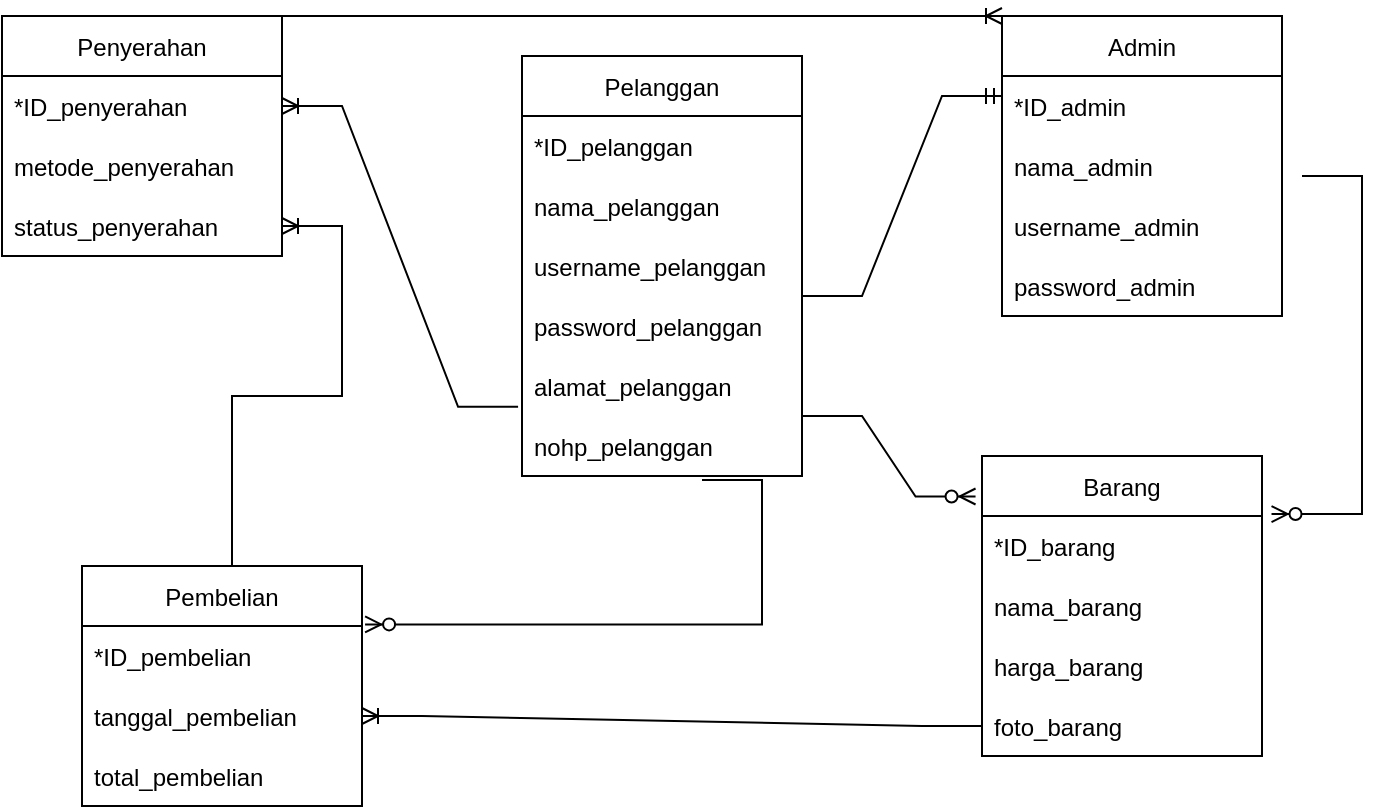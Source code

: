 <mxfile version="17.1.1" type="github">
  <diagram id="IwebgvNAVu5qpsoz3bZH" name="Page-1">
    <mxGraphModel dx="976" dy="587" grid="1" gridSize="10" guides="1" tooltips="1" connect="1" arrows="1" fold="1" page="1" pageScale="1" pageWidth="827" pageHeight="1169" math="0" shadow="0">
      <root>
        <mxCell id="0" />
        <mxCell id="1" parent="0" />
        <mxCell id="Pw5TsFu_AuYeIr-zhndp-8" value="Admin" style="swimlane;fontStyle=0;childLayout=stackLayout;horizontal=1;startSize=30;horizontalStack=0;resizeParent=1;resizeParentMax=0;resizeLast=0;collapsible=1;marginBottom=0;" vertex="1" parent="1">
          <mxGeometry x="550" y="250" width="140" height="150" as="geometry" />
        </mxCell>
        <mxCell id="Pw5TsFu_AuYeIr-zhndp-9" value="*ID_admin" style="text;strokeColor=none;fillColor=none;align=left;verticalAlign=middle;spacingLeft=4;spacingRight=4;overflow=hidden;points=[[0,0.5],[1,0.5]];portConstraint=eastwest;rotatable=0;" vertex="1" parent="Pw5TsFu_AuYeIr-zhndp-8">
          <mxGeometry y="30" width="140" height="30" as="geometry" />
        </mxCell>
        <mxCell id="Pw5TsFu_AuYeIr-zhndp-10" value="nama_admin    " style="text;strokeColor=none;fillColor=none;align=left;verticalAlign=middle;spacingLeft=4;spacingRight=4;overflow=hidden;points=[[0,0.5],[1,0.5]];portConstraint=eastwest;rotatable=0;" vertex="1" parent="Pw5TsFu_AuYeIr-zhndp-8">
          <mxGeometry y="60" width="140" height="30" as="geometry" />
        </mxCell>
        <mxCell id="Pw5TsFu_AuYeIr-zhndp-11" value="username_admin" style="text;strokeColor=none;fillColor=none;align=left;verticalAlign=middle;spacingLeft=4;spacingRight=4;overflow=hidden;points=[[0,0.5],[1,0.5]];portConstraint=eastwest;rotatable=0;" vertex="1" parent="Pw5TsFu_AuYeIr-zhndp-8">
          <mxGeometry y="90" width="140" height="30" as="geometry" />
        </mxCell>
        <mxCell id="Pw5TsFu_AuYeIr-zhndp-13" value="password_admin" style="text;strokeColor=none;fillColor=none;align=left;verticalAlign=middle;spacingLeft=4;spacingRight=4;overflow=hidden;points=[[0,0.5],[1,0.5]];portConstraint=eastwest;rotatable=0;" vertex="1" parent="Pw5TsFu_AuYeIr-zhndp-8">
          <mxGeometry y="120" width="140" height="30" as="geometry" />
        </mxCell>
        <mxCell id="Pw5TsFu_AuYeIr-zhndp-14" value="Pelanggan" style="swimlane;fontStyle=0;childLayout=stackLayout;horizontal=1;startSize=30;horizontalStack=0;resizeParent=1;resizeParentMax=0;resizeLast=0;collapsible=1;marginBottom=0;" vertex="1" parent="1">
          <mxGeometry x="310" y="270" width="140" height="210" as="geometry" />
        </mxCell>
        <mxCell id="Pw5TsFu_AuYeIr-zhndp-15" value="*ID_pelanggan" style="text;strokeColor=none;fillColor=none;align=left;verticalAlign=middle;spacingLeft=4;spacingRight=4;overflow=hidden;points=[[0,0.5],[1,0.5]];portConstraint=eastwest;rotatable=0;" vertex="1" parent="Pw5TsFu_AuYeIr-zhndp-14">
          <mxGeometry y="30" width="140" height="30" as="geometry" />
        </mxCell>
        <mxCell id="Pw5TsFu_AuYeIr-zhndp-16" value="nama_pelanggan" style="text;strokeColor=none;fillColor=none;align=left;verticalAlign=middle;spacingLeft=4;spacingRight=4;overflow=hidden;points=[[0,0.5],[1,0.5]];portConstraint=eastwest;rotatable=0;" vertex="1" parent="Pw5TsFu_AuYeIr-zhndp-14">
          <mxGeometry y="60" width="140" height="30" as="geometry" />
        </mxCell>
        <mxCell id="Pw5TsFu_AuYeIr-zhndp-17" value="username_pelanggan" style="text;strokeColor=none;fillColor=none;align=left;verticalAlign=middle;spacingLeft=4;spacingRight=4;overflow=hidden;points=[[0,0.5],[1,0.5]];portConstraint=eastwest;rotatable=0;" vertex="1" parent="Pw5TsFu_AuYeIr-zhndp-14">
          <mxGeometry y="90" width="140" height="30" as="geometry" />
        </mxCell>
        <mxCell id="Pw5TsFu_AuYeIr-zhndp-18" value="password_pelanggan" style="text;strokeColor=none;fillColor=none;align=left;verticalAlign=middle;spacingLeft=4;spacingRight=4;overflow=hidden;points=[[0,0.5],[1,0.5]];portConstraint=eastwest;rotatable=0;" vertex="1" parent="Pw5TsFu_AuYeIr-zhndp-14">
          <mxGeometry y="120" width="140" height="30" as="geometry" />
        </mxCell>
        <mxCell id="Pw5TsFu_AuYeIr-zhndp-19" value="alamat_pelanggan" style="text;strokeColor=none;fillColor=none;align=left;verticalAlign=middle;spacingLeft=4;spacingRight=4;overflow=hidden;points=[[0,0.5],[1,0.5]];portConstraint=eastwest;rotatable=0;" vertex="1" parent="Pw5TsFu_AuYeIr-zhndp-14">
          <mxGeometry y="150" width="140" height="30" as="geometry" />
        </mxCell>
        <mxCell id="Pw5TsFu_AuYeIr-zhndp-20" value="nohp_pelanggan" style="text;strokeColor=none;fillColor=none;align=left;verticalAlign=middle;spacingLeft=4;spacingRight=4;overflow=hidden;points=[[0,0.5],[1,0.5]];portConstraint=eastwest;rotatable=0;" vertex="1" parent="Pw5TsFu_AuYeIr-zhndp-14">
          <mxGeometry y="180" width="140" height="30" as="geometry" />
        </mxCell>
        <mxCell id="Pw5TsFu_AuYeIr-zhndp-21" value="Barang" style="swimlane;fontStyle=0;childLayout=stackLayout;horizontal=1;startSize=30;horizontalStack=0;resizeParent=1;resizeParentMax=0;resizeLast=0;collapsible=1;marginBottom=0;" vertex="1" parent="1">
          <mxGeometry x="540" y="470" width="140" height="150" as="geometry" />
        </mxCell>
        <mxCell id="Pw5TsFu_AuYeIr-zhndp-22" value="*ID_barang" style="text;strokeColor=none;fillColor=none;align=left;verticalAlign=middle;spacingLeft=4;spacingRight=4;overflow=hidden;points=[[0,0.5],[1,0.5]];portConstraint=eastwest;rotatable=0;" vertex="1" parent="Pw5TsFu_AuYeIr-zhndp-21">
          <mxGeometry y="30" width="140" height="30" as="geometry" />
        </mxCell>
        <mxCell id="Pw5TsFu_AuYeIr-zhndp-23" value="nama_barang" style="text;strokeColor=none;fillColor=none;align=left;verticalAlign=middle;spacingLeft=4;spacingRight=4;overflow=hidden;points=[[0,0.5],[1,0.5]];portConstraint=eastwest;rotatable=0;" vertex="1" parent="Pw5TsFu_AuYeIr-zhndp-21">
          <mxGeometry y="60" width="140" height="30" as="geometry" />
        </mxCell>
        <mxCell id="Pw5TsFu_AuYeIr-zhndp-24" value="harga_barang" style="text;strokeColor=none;fillColor=none;align=left;verticalAlign=middle;spacingLeft=4;spacingRight=4;overflow=hidden;points=[[0,0.5],[1,0.5]];portConstraint=eastwest;rotatable=0;" vertex="1" parent="Pw5TsFu_AuYeIr-zhndp-21">
          <mxGeometry y="90" width="140" height="30" as="geometry" />
        </mxCell>
        <mxCell id="Pw5TsFu_AuYeIr-zhndp-25" value="foto_barang" style="text;strokeColor=none;fillColor=none;align=left;verticalAlign=middle;spacingLeft=4;spacingRight=4;overflow=hidden;points=[[0,0.5],[1,0.5]];portConstraint=eastwest;rotatable=0;" vertex="1" parent="Pw5TsFu_AuYeIr-zhndp-21">
          <mxGeometry y="120" width="140" height="30" as="geometry" />
        </mxCell>
        <mxCell id="Pw5TsFu_AuYeIr-zhndp-26" value="Pembelian" style="swimlane;fontStyle=0;childLayout=stackLayout;horizontal=1;startSize=30;horizontalStack=0;resizeParent=1;resizeParentMax=0;resizeLast=0;collapsible=1;marginBottom=0;" vertex="1" parent="1">
          <mxGeometry x="90" y="525" width="140" height="120" as="geometry" />
        </mxCell>
        <mxCell id="Pw5TsFu_AuYeIr-zhndp-27" value="*ID_pembelian" style="text;strokeColor=none;fillColor=none;align=left;verticalAlign=middle;spacingLeft=4;spacingRight=4;overflow=hidden;points=[[0,0.5],[1,0.5]];portConstraint=eastwest;rotatable=0;" vertex="1" parent="Pw5TsFu_AuYeIr-zhndp-26">
          <mxGeometry y="30" width="140" height="30" as="geometry" />
        </mxCell>
        <mxCell id="Pw5TsFu_AuYeIr-zhndp-28" value="tanggal_pembelian" style="text;strokeColor=none;fillColor=none;align=left;verticalAlign=middle;spacingLeft=4;spacingRight=4;overflow=hidden;points=[[0,0.5],[1,0.5]];portConstraint=eastwest;rotatable=0;" vertex="1" parent="Pw5TsFu_AuYeIr-zhndp-26">
          <mxGeometry y="60" width="140" height="30" as="geometry" />
        </mxCell>
        <mxCell id="Pw5TsFu_AuYeIr-zhndp-29" value="total_pembelian" style="text;strokeColor=none;fillColor=none;align=left;verticalAlign=middle;spacingLeft=4;spacingRight=4;overflow=hidden;points=[[0,0.5],[1,0.5]];portConstraint=eastwest;rotatable=0;" vertex="1" parent="Pw5TsFu_AuYeIr-zhndp-26">
          <mxGeometry y="90" width="140" height="30" as="geometry" />
        </mxCell>
        <mxCell id="Pw5TsFu_AuYeIr-zhndp-30" value="Penyerahan" style="swimlane;fontStyle=0;childLayout=stackLayout;horizontal=1;startSize=30;horizontalStack=0;resizeParent=1;resizeParentMax=0;resizeLast=0;collapsible=1;marginBottom=0;" vertex="1" parent="1">
          <mxGeometry x="50" y="250" width="140" height="120" as="geometry" />
        </mxCell>
        <mxCell id="Pw5TsFu_AuYeIr-zhndp-31" value="*ID_penyerahan" style="text;strokeColor=none;fillColor=none;align=left;verticalAlign=middle;spacingLeft=4;spacingRight=4;overflow=hidden;points=[[0,0.5],[1,0.5]];portConstraint=eastwest;rotatable=0;" vertex="1" parent="Pw5TsFu_AuYeIr-zhndp-30">
          <mxGeometry y="30" width="140" height="30" as="geometry" />
        </mxCell>
        <mxCell id="Pw5TsFu_AuYeIr-zhndp-32" value="metode_penyerahan" style="text;strokeColor=none;fillColor=none;align=left;verticalAlign=middle;spacingLeft=4;spacingRight=4;overflow=hidden;points=[[0,0.5],[1,0.5]];portConstraint=eastwest;rotatable=0;" vertex="1" parent="Pw5TsFu_AuYeIr-zhndp-30">
          <mxGeometry y="60" width="140" height="30" as="geometry" />
        </mxCell>
        <mxCell id="Pw5TsFu_AuYeIr-zhndp-33" value="status_penyerahan" style="text;strokeColor=none;fillColor=none;align=left;verticalAlign=middle;spacingLeft=4;spacingRight=4;overflow=hidden;points=[[0,0.5],[1,0.5]];portConstraint=eastwest;rotatable=0;" vertex="1" parent="Pw5TsFu_AuYeIr-zhndp-30">
          <mxGeometry y="90" width="140" height="30" as="geometry" />
        </mxCell>
        <mxCell id="Pw5TsFu_AuYeIr-zhndp-36" value="" style="edgeStyle=entityRelationEdgeStyle;fontSize=12;html=1;endArrow=ERmandOne;rounded=0;" edge="1" parent="1">
          <mxGeometry width="100" height="100" relative="1" as="geometry">
            <mxPoint x="450" y="390" as="sourcePoint" />
            <mxPoint x="550" y="290" as="targetPoint" />
          </mxGeometry>
        </mxCell>
        <mxCell id="Pw5TsFu_AuYeIr-zhndp-37" value="" style="edgeStyle=entityRelationEdgeStyle;fontSize=12;html=1;endArrow=ERzeroToMany;endFill=1;rounded=0;entryX=1.034;entryY=-0.033;entryDx=0;entryDy=0;entryPerimeter=0;" edge="1" parent="1" target="Pw5TsFu_AuYeIr-zhndp-22">
          <mxGeometry width="100" height="100" relative="1" as="geometry">
            <mxPoint x="700" y="330" as="sourcePoint" />
            <mxPoint x="844.76" y="409.01" as="targetPoint" />
          </mxGeometry>
        </mxCell>
        <mxCell id="Pw5TsFu_AuYeIr-zhndp-42" value="" style="edgeStyle=entityRelationEdgeStyle;fontSize=12;html=1;endArrow=ERzeroToMany;endFill=1;rounded=0;entryX=-0.023;entryY=0.135;entryDx=0;entryDy=0;exitX=1;exitY=0;exitDx=0;exitDy=0;exitPerimeter=0;entryPerimeter=0;" edge="1" parent="1" source="Pw5TsFu_AuYeIr-zhndp-20" target="Pw5TsFu_AuYeIr-zhndp-21">
          <mxGeometry width="100" height="100" relative="1" as="geometry">
            <mxPoint x="360" y="550" as="sourcePoint" />
            <mxPoint x="460" y="450" as="targetPoint" />
          </mxGeometry>
        </mxCell>
        <mxCell id="Pw5TsFu_AuYeIr-zhndp-43" value="" style="edgeStyle=entityRelationEdgeStyle;fontSize=12;html=1;endArrow=ERzeroToMany;endFill=1;rounded=0;entryX=1.011;entryY=-0.027;entryDx=0;entryDy=0;entryPerimeter=0;" edge="1" parent="1" target="Pw5TsFu_AuYeIr-zhndp-27">
          <mxGeometry width="100" height="100" relative="1" as="geometry">
            <mxPoint x="400" y="482" as="sourcePoint" />
            <mxPoint x="480" y="380" as="targetPoint" />
          </mxGeometry>
        </mxCell>
        <mxCell id="Pw5TsFu_AuYeIr-zhndp-44" value="" style="line;strokeWidth=1;rotatable=0;dashed=0;labelPosition=right;align=left;verticalAlign=middle;spacingTop=0;spacingLeft=6;points=[];portConstraint=eastwest;" vertex="1" parent="1">
          <mxGeometry x="690" y="330" width="10" as="geometry" />
        </mxCell>
        <mxCell id="Pw5TsFu_AuYeIr-zhndp-50" value="" style="edgeStyle=entityRelationEdgeStyle;fontSize=12;html=1;endArrow=ERoneToMany;rounded=0;entryX=1;entryY=0.5;entryDx=0;entryDy=0;exitX=0;exitY=0.5;exitDx=0;exitDy=0;" edge="1" parent="1" source="Pw5TsFu_AuYeIr-zhndp-25" target="Pw5TsFu_AuYeIr-zhndp-28">
          <mxGeometry width="100" height="100" relative="1" as="geometry">
            <mxPoint x="420" y="720" as="sourcePoint" />
            <mxPoint x="520" y="620" as="targetPoint" />
          </mxGeometry>
        </mxCell>
        <mxCell id="Pw5TsFu_AuYeIr-zhndp-51" value="" style="edgeStyle=entityRelationEdgeStyle;fontSize=12;html=1;endArrow=ERoneToMany;rounded=0;entryX=1;entryY=0.5;entryDx=0;entryDy=0;exitX=0.75;exitY=0;exitDx=0;exitDy=0;" edge="1" parent="1" source="Pw5TsFu_AuYeIr-zhndp-26" target="Pw5TsFu_AuYeIr-zhndp-33">
          <mxGeometry width="100" height="100" relative="1" as="geometry">
            <mxPoint x="310" y="620" as="sourcePoint" />
            <mxPoint x="410" y="520" as="targetPoint" />
          </mxGeometry>
        </mxCell>
        <mxCell id="Pw5TsFu_AuYeIr-zhndp-52" value="" style="edgeStyle=entityRelationEdgeStyle;fontSize=12;html=1;endArrow=ERoneToMany;rounded=0;entryX=1;entryY=0.5;entryDx=0;entryDy=0;exitX=-0.014;exitY=-0.153;exitDx=0;exitDy=0;exitPerimeter=0;" edge="1" parent="1" source="Pw5TsFu_AuYeIr-zhndp-20" target="Pw5TsFu_AuYeIr-zhndp-31">
          <mxGeometry width="100" height="100" relative="1" as="geometry">
            <mxPoint x="310" y="420" as="sourcePoint" />
            <mxPoint x="410" y="320" as="targetPoint" />
          </mxGeometry>
        </mxCell>
        <mxCell id="Pw5TsFu_AuYeIr-zhndp-53" value="" style="edgeStyle=entityRelationEdgeStyle;fontSize=12;html=1;endArrow=ERoneToMany;rounded=0;entryX=0;entryY=0;entryDx=0;entryDy=0;exitX=0.5;exitY=0;exitDx=0;exitDy=0;" edge="1" parent="1" source="Pw5TsFu_AuYeIr-zhndp-30" target="Pw5TsFu_AuYeIr-zhndp-8">
          <mxGeometry width="100" height="100" relative="1" as="geometry">
            <mxPoint x="430" y="218.4" as="sourcePoint" />
            <mxPoint x="590" y="210" as="targetPoint" />
          </mxGeometry>
        </mxCell>
      </root>
    </mxGraphModel>
  </diagram>
</mxfile>
